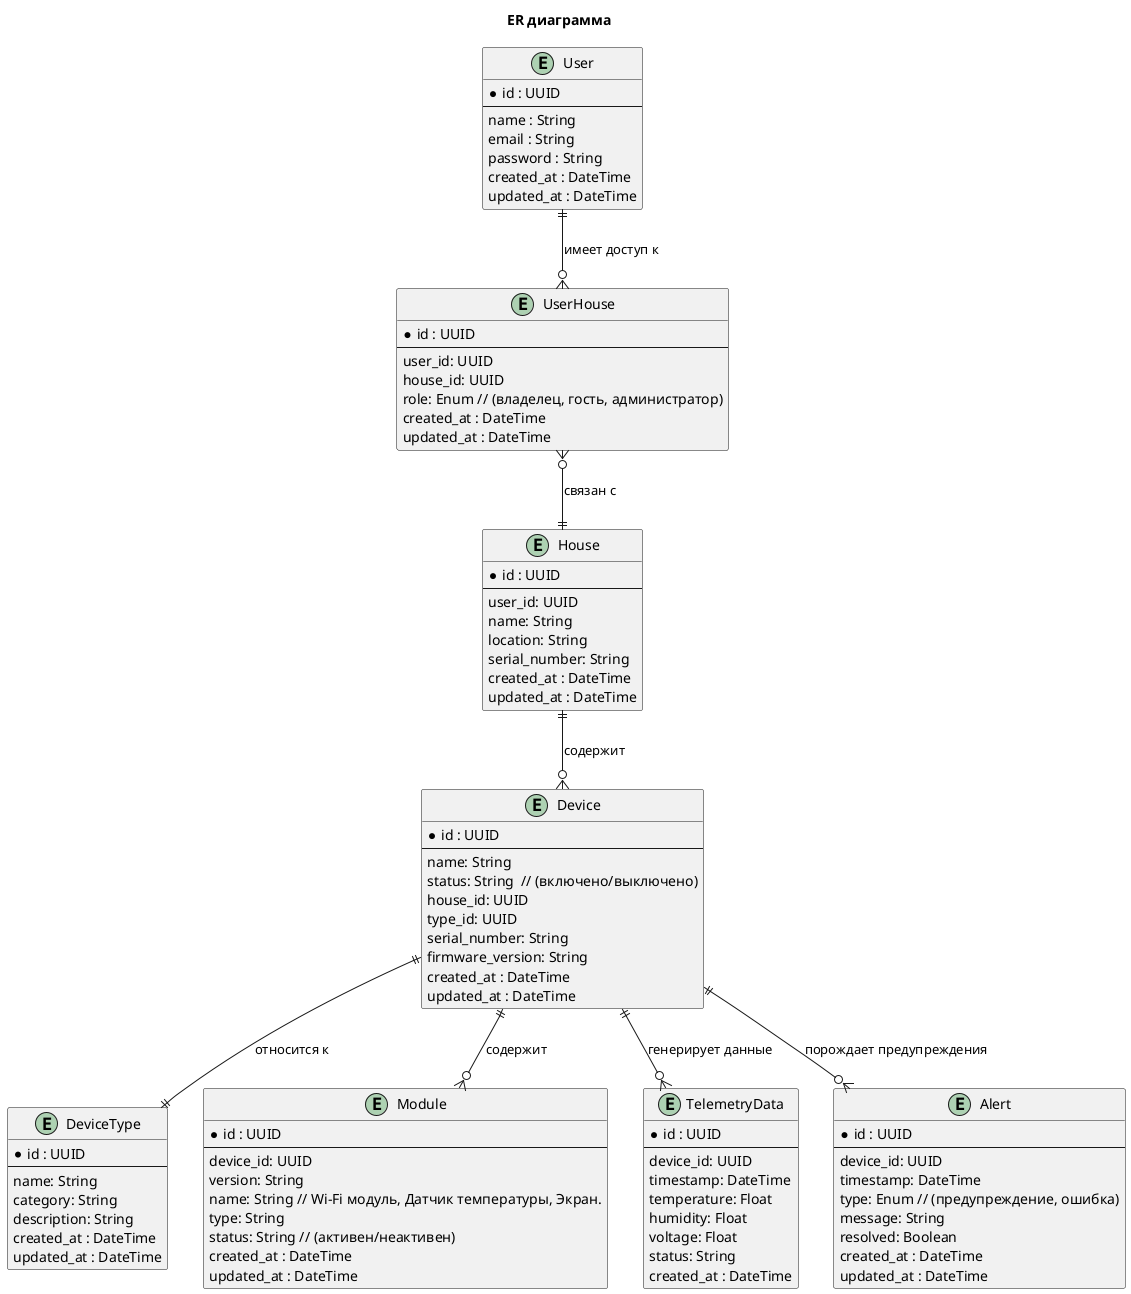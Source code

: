 @startuml

title ER диаграмма

entity User {
    * id : UUID
    --
    name : String
    email : String
    password : String
    created_at : DateTime
    updated_at : DateTime
}

entity House {
    * id : UUID
    --
    user_id: UUID
    name: String
    location: String
    serial_number: String
    created_at : DateTime
    updated_at : DateTime
}

entity Device {
    * id : UUID
    --
    name: String
    status: String  // (включено/выключено)
    house_id: UUID
    type_id: UUID
    serial_number: String
    firmware_version: String
    created_at : DateTime
    updated_at : DateTime
}

entity DeviceType {
    * id : UUID
    --
    name: String
    category: String
    description: String
    created_at : DateTime
    updated_at : DateTime
}

entity Module {
    * id : UUID
    --
    device_id: UUID
    version: String
    name: String // Wi-Fi модуль, Датчик температуры, Экран.
    type: String
    status: String // (активен/неактивен)
    created_at : DateTime
    updated_at : DateTime
}

entity TelemetryData {
    * id : UUID
    --
    device_id: UUID
    timestamp: DateTime
    temperature: Float
    humidity: Float
    voltage: Float
    status: String
    created_at : DateTime
}

entity UserHouse {
    * id : UUID
    --
    user_id: UUID
    house_id: UUID
    role: Enum // (владелец, гость, администратор)
    created_at : DateTime
    updated_at : DateTime
}

entity Alert {
    * id : UUID
    --
    device_id: UUID
    timestamp: DateTime
    type: Enum // (предупреждение, ошибка)
    message: String
    resolved: Boolean
    created_at : DateTime
    updated_at : DateTime
}

User ||--o{ UserHouse : "имеет доступ к"
UserHouse }o--|| House : "связан с"

House ||--o{ Device : "содержит"
Device ||--|| DeviceType : "относится к"
Device ||--o{ Module : "содержит"
Device ||--o{ TelemetryData : "генерирует данные"
Device ||--o{ Alert : "порождает предупреждения"

@enduml